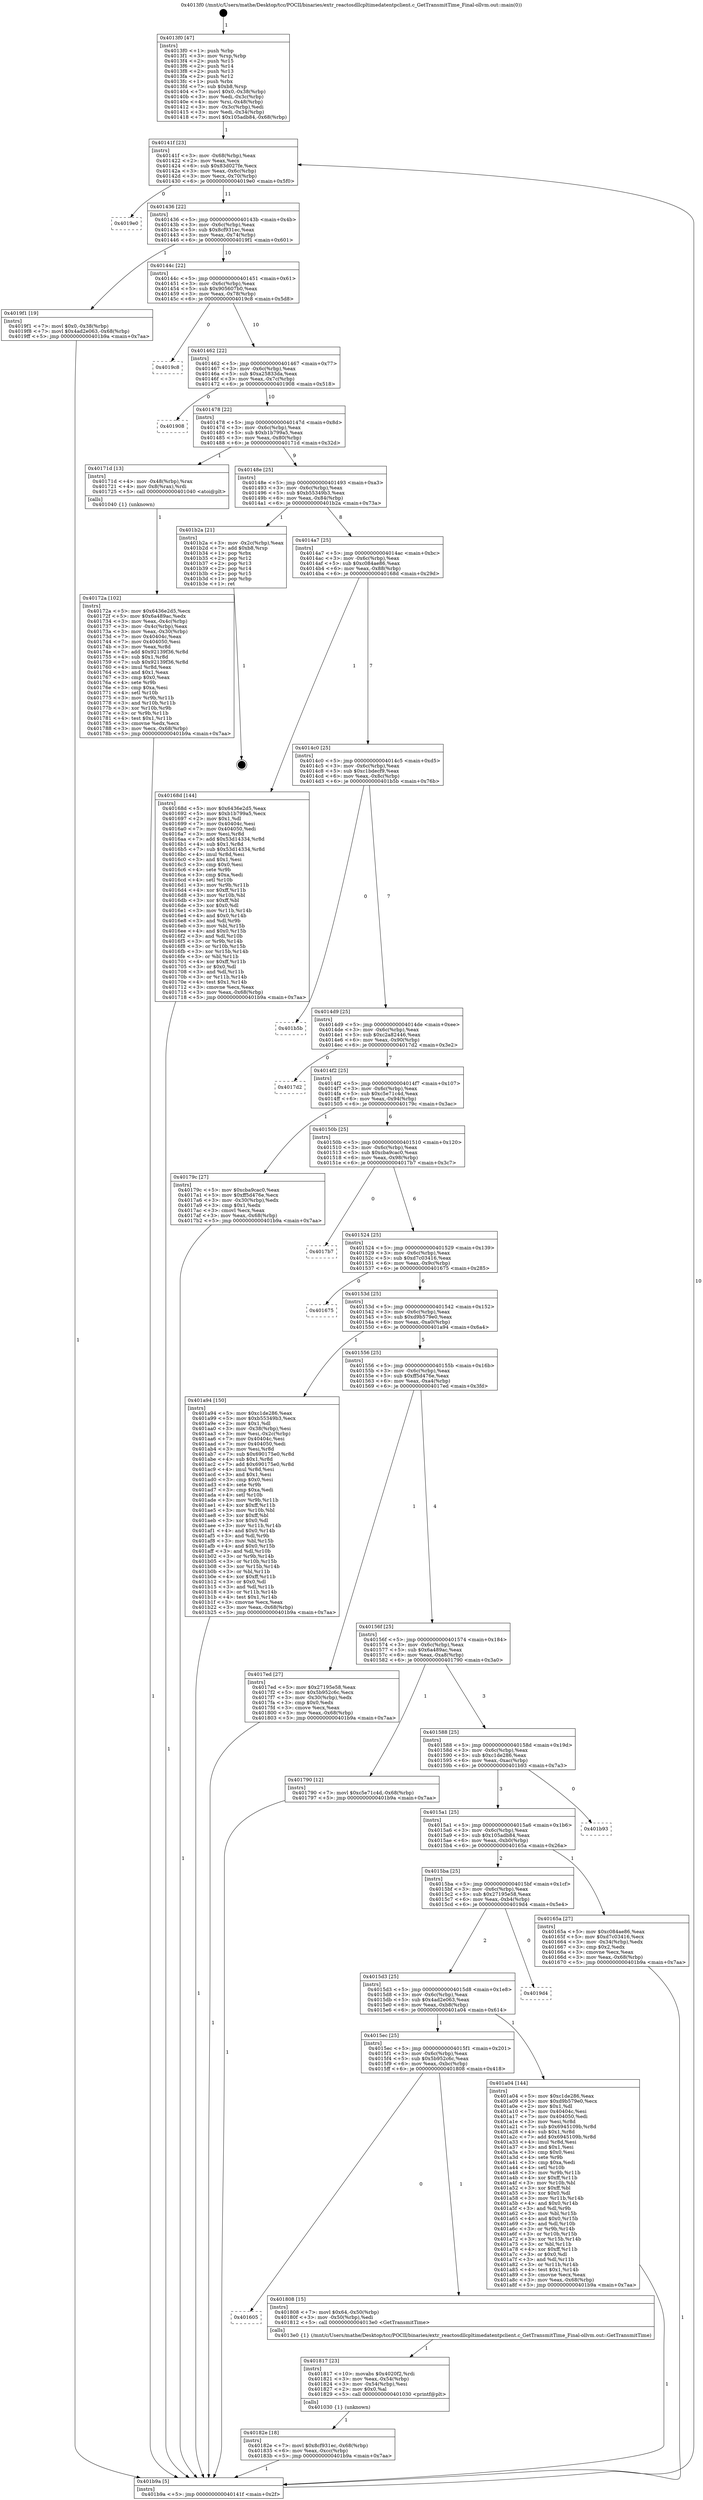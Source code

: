 digraph "0x4013f0" {
  label = "0x4013f0 (/mnt/c/Users/mathe/Desktop/tcc/POCII/binaries/extr_reactosdllcpltimedatentpclient.c_GetTransmitTime_Final-ollvm.out::main(0))"
  labelloc = "t"
  node[shape=record]

  Entry [label="",width=0.3,height=0.3,shape=circle,fillcolor=black,style=filled]
  "0x40141f" [label="{
     0x40141f [23]\l
     | [instrs]\l
     &nbsp;&nbsp;0x40141f \<+3\>: mov -0x68(%rbp),%eax\l
     &nbsp;&nbsp;0x401422 \<+2\>: mov %eax,%ecx\l
     &nbsp;&nbsp;0x401424 \<+6\>: sub $0x83d027fe,%ecx\l
     &nbsp;&nbsp;0x40142a \<+3\>: mov %eax,-0x6c(%rbp)\l
     &nbsp;&nbsp;0x40142d \<+3\>: mov %ecx,-0x70(%rbp)\l
     &nbsp;&nbsp;0x401430 \<+6\>: je 00000000004019e0 \<main+0x5f0\>\l
  }"]
  "0x4019e0" [label="{
     0x4019e0\l
  }", style=dashed]
  "0x401436" [label="{
     0x401436 [22]\l
     | [instrs]\l
     &nbsp;&nbsp;0x401436 \<+5\>: jmp 000000000040143b \<main+0x4b\>\l
     &nbsp;&nbsp;0x40143b \<+3\>: mov -0x6c(%rbp),%eax\l
     &nbsp;&nbsp;0x40143e \<+5\>: sub $0x8cf931ec,%eax\l
     &nbsp;&nbsp;0x401443 \<+3\>: mov %eax,-0x74(%rbp)\l
     &nbsp;&nbsp;0x401446 \<+6\>: je 00000000004019f1 \<main+0x601\>\l
  }"]
  Exit [label="",width=0.3,height=0.3,shape=circle,fillcolor=black,style=filled,peripheries=2]
  "0x4019f1" [label="{
     0x4019f1 [19]\l
     | [instrs]\l
     &nbsp;&nbsp;0x4019f1 \<+7\>: movl $0x0,-0x38(%rbp)\l
     &nbsp;&nbsp;0x4019f8 \<+7\>: movl $0x4ad2e063,-0x68(%rbp)\l
     &nbsp;&nbsp;0x4019ff \<+5\>: jmp 0000000000401b9a \<main+0x7aa\>\l
  }"]
  "0x40144c" [label="{
     0x40144c [22]\l
     | [instrs]\l
     &nbsp;&nbsp;0x40144c \<+5\>: jmp 0000000000401451 \<main+0x61\>\l
     &nbsp;&nbsp;0x401451 \<+3\>: mov -0x6c(%rbp),%eax\l
     &nbsp;&nbsp;0x401454 \<+5\>: sub $0x905607b0,%eax\l
     &nbsp;&nbsp;0x401459 \<+3\>: mov %eax,-0x78(%rbp)\l
     &nbsp;&nbsp;0x40145c \<+6\>: je 00000000004019c8 \<main+0x5d8\>\l
  }"]
  "0x40182e" [label="{
     0x40182e [18]\l
     | [instrs]\l
     &nbsp;&nbsp;0x40182e \<+7\>: movl $0x8cf931ec,-0x68(%rbp)\l
     &nbsp;&nbsp;0x401835 \<+6\>: mov %eax,-0xcc(%rbp)\l
     &nbsp;&nbsp;0x40183b \<+5\>: jmp 0000000000401b9a \<main+0x7aa\>\l
  }"]
  "0x4019c8" [label="{
     0x4019c8\l
  }", style=dashed]
  "0x401462" [label="{
     0x401462 [22]\l
     | [instrs]\l
     &nbsp;&nbsp;0x401462 \<+5\>: jmp 0000000000401467 \<main+0x77\>\l
     &nbsp;&nbsp;0x401467 \<+3\>: mov -0x6c(%rbp),%eax\l
     &nbsp;&nbsp;0x40146a \<+5\>: sub $0xa25833da,%eax\l
     &nbsp;&nbsp;0x40146f \<+3\>: mov %eax,-0x7c(%rbp)\l
     &nbsp;&nbsp;0x401472 \<+6\>: je 0000000000401908 \<main+0x518\>\l
  }"]
  "0x401817" [label="{
     0x401817 [23]\l
     | [instrs]\l
     &nbsp;&nbsp;0x401817 \<+10\>: movabs $0x4020f2,%rdi\l
     &nbsp;&nbsp;0x401821 \<+3\>: mov %eax,-0x54(%rbp)\l
     &nbsp;&nbsp;0x401824 \<+3\>: mov -0x54(%rbp),%esi\l
     &nbsp;&nbsp;0x401827 \<+2\>: mov $0x0,%al\l
     &nbsp;&nbsp;0x401829 \<+5\>: call 0000000000401030 \<printf@plt\>\l
     | [calls]\l
     &nbsp;&nbsp;0x401030 \{1\} (unknown)\l
  }"]
  "0x401908" [label="{
     0x401908\l
  }", style=dashed]
  "0x401478" [label="{
     0x401478 [22]\l
     | [instrs]\l
     &nbsp;&nbsp;0x401478 \<+5\>: jmp 000000000040147d \<main+0x8d\>\l
     &nbsp;&nbsp;0x40147d \<+3\>: mov -0x6c(%rbp),%eax\l
     &nbsp;&nbsp;0x401480 \<+5\>: sub $0xb1b799a5,%eax\l
     &nbsp;&nbsp;0x401485 \<+3\>: mov %eax,-0x80(%rbp)\l
     &nbsp;&nbsp;0x401488 \<+6\>: je 000000000040171d \<main+0x32d\>\l
  }"]
  "0x401605" [label="{
     0x401605\l
  }", style=dashed]
  "0x40171d" [label="{
     0x40171d [13]\l
     | [instrs]\l
     &nbsp;&nbsp;0x40171d \<+4\>: mov -0x48(%rbp),%rax\l
     &nbsp;&nbsp;0x401721 \<+4\>: mov 0x8(%rax),%rdi\l
     &nbsp;&nbsp;0x401725 \<+5\>: call 0000000000401040 \<atoi@plt\>\l
     | [calls]\l
     &nbsp;&nbsp;0x401040 \{1\} (unknown)\l
  }"]
  "0x40148e" [label="{
     0x40148e [25]\l
     | [instrs]\l
     &nbsp;&nbsp;0x40148e \<+5\>: jmp 0000000000401493 \<main+0xa3\>\l
     &nbsp;&nbsp;0x401493 \<+3\>: mov -0x6c(%rbp),%eax\l
     &nbsp;&nbsp;0x401496 \<+5\>: sub $0xb55349b3,%eax\l
     &nbsp;&nbsp;0x40149b \<+6\>: mov %eax,-0x84(%rbp)\l
     &nbsp;&nbsp;0x4014a1 \<+6\>: je 0000000000401b2a \<main+0x73a\>\l
  }"]
  "0x401808" [label="{
     0x401808 [15]\l
     | [instrs]\l
     &nbsp;&nbsp;0x401808 \<+7\>: movl $0x64,-0x50(%rbp)\l
     &nbsp;&nbsp;0x40180f \<+3\>: mov -0x50(%rbp),%edi\l
     &nbsp;&nbsp;0x401812 \<+5\>: call 00000000004013e0 \<GetTransmitTime\>\l
     | [calls]\l
     &nbsp;&nbsp;0x4013e0 \{1\} (/mnt/c/Users/mathe/Desktop/tcc/POCII/binaries/extr_reactosdllcpltimedatentpclient.c_GetTransmitTime_Final-ollvm.out::GetTransmitTime)\l
  }"]
  "0x401b2a" [label="{
     0x401b2a [21]\l
     | [instrs]\l
     &nbsp;&nbsp;0x401b2a \<+3\>: mov -0x2c(%rbp),%eax\l
     &nbsp;&nbsp;0x401b2d \<+7\>: add $0xb8,%rsp\l
     &nbsp;&nbsp;0x401b34 \<+1\>: pop %rbx\l
     &nbsp;&nbsp;0x401b35 \<+2\>: pop %r12\l
     &nbsp;&nbsp;0x401b37 \<+2\>: pop %r13\l
     &nbsp;&nbsp;0x401b39 \<+2\>: pop %r14\l
     &nbsp;&nbsp;0x401b3b \<+2\>: pop %r15\l
     &nbsp;&nbsp;0x401b3d \<+1\>: pop %rbp\l
     &nbsp;&nbsp;0x401b3e \<+1\>: ret\l
  }"]
  "0x4014a7" [label="{
     0x4014a7 [25]\l
     | [instrs]\l
     &nbsp;&nbsp;0x4014a7 \<+5\>: jmp 00000000004014ac \<main+0xbc\>\l
     &nbsp;&nbsp;0x4014ac \<+3\>: mov -0x6c(%rbp),%eax\l
     &nbsp;&nbsp;0x4014af \<+5\>: sub $0xc084ae86,%eax\l
     &nbsp;&nbsp;0x4014b4 \<+6\>: mov %eax,-0x88(%rbp)\l
     &nbsp;&nbsp;0x4014ba \<+6\>: je 000000000040168d \<main+0x29d\>\l
  }"]
  "0x4015ec" [label="{
     0x4015ec [25]\l
     | [instrs]\l
     &nbsp;&nbsp;0x4015ec \<+5\>: jmp 00000000004015f1 \<main+0x201\>\l
     &nbsp;&nbsp;0x4015f1 \<+3\>: mov -0x6c(%rbp),%eax\l
     &nbsp;&nbsp;0x4015f4 \<+5\>: sub $0x5b952c6c,%eax\l
     &nbsp;&nbsp;0x4015f9 \<+6\>: mov %eax,-0xbc(%rbp)\l
     &nbsp;&nbsp;0x4015ff \<+6\>: je 0000000000401808 \<main+0x418\>\l
  }"]
  "0x40168d" [label="{
     0x40168d [144]\l
     | [instrs]\l
     &nbsp;&nbsp;0x40168d \<+5\>: mov $0x6436e2d5,%eax\l
     &nbsp;&nbsp;0x401692 \<+5\>: mov $0xb1b799a5,%ecx\l
     &nbsp;&nbsp;0x401697 \<+2\>: mov $0x1,%dl\l
     &nbsp;&nbsp;0x401699 \<+7\>: mov 0x40404c,%esi\l
     &nbsp;&nbsp;0x4016a0 \<+7\>: mov 0x404050,%edi\l
     &nbsp;&nbsp;0x4016a7 \<+3\>: mov %esi,%r8d\l
     &nbsp;&nbsp;0x4016aa \<+7\>: add $0x53d14334,%r8d\l
     &nbsp;&nbsp;0x4016b1 \<+4\>: sub $0x1,%r8d\l
     &nbsp;&nbsp;0x4016b5 \<+7\>: sub $0x53d14334,%r8d\l
     &nbsp;&nbsp;0x4016bc \<+4\>: imul %r8d,%esi\l
     &nbsp;&nbsp;0x4016c0 \<+3\>: and $0x1,%esi\l
     &nbsp;&nbsp;0x4016c3 \<+3\>: cmp $0x0,%esi\l
     &nbsp;&nbsp;0x4016c6 \<+4\>: sete %r9b\l
     &nbsp;&nbsp;0x4016ca \<+3\>: cmp $0xa,%edi\l
     &nbsp;&nbsp;0x4016cd \<+4\>: setl %r10b\l
     &nbsp;&nbsp;0x4016d1 \<+3\>: mov %r9b,%r11b\l
     &nbsp;&nbsp;0x4016d4 \<+4\>: xor $0xff,%r11b\l
     &nbsp;&nbsp;0x4016d8 \<+3\>: mov %r10b,%bl\l
     &nbsp;&nbsp;0x4016db \<+3\>: xor $0xff,%bl\l
     &nbsp;&nbsp;0x4016de \<+3\>: xor $0x0,%dl\l
     &nbsp;&nbsp;0x4016e1 \<+3\>: mov %r11b,%r14b\l
     &nbsp;&nbsp;0x4016e4 \<+4\>: and $0x0,%r14b\l
     &nbsp;&nbsp;0x4016e8 \<+3\>: and %dl,%r9b\l
     &nbsp;&nbsp;0x4016eb \<+3\>: mov %bl,%r15b\l
     &nbsp;&nbsp;0x4016ee \<+4\>: and $0x0,%r15b\l
     &nbsp;&nbsp;0x4016f2 \<+3\>: and %dl,%r10b\l
     &nbsp;&nbsp;0x4016f5 \<+3\>: or %r9b,%r14b\l
     &nbsp;&nbsp;0x4016f8 \<+3\>: or %r10b,%r15b\l
     &nbsp;&nbsp;0x4016fb \<+3\>: xor %r15b,%r14b\l
     &nbsp;&nbsp;0x4016fe \<+3\>: or %bl,%r11b\l
     &nbsp;&nbsp;0x401701 \<+4\>: xor $0xff,%r11b\l
     &nbsp;&nbsp;0x401705 \<+3\>: or $0x0,%dl\l
     &nbsp;&nbsp;0x401708 \<+3\>: and %dl,%r11b\l
     &nbsp;&nbsp;0x40170b \<+3\>: or %r11b,%r14b\l
     &nbsp;&nbsp;0x40170e \<+4\>: test $0x1,%r14b\l
     &nbsp;&nbsp;0x401712 \<+3\>: cmovne %ecx,%eax\l
     &nbsp;&nbsp;0x401715 \<+3\>: mov %eax,-0x68(%rbp)\l
     &nbsp;&nbsp;0x401718 \<+5\>: jmp 0000000000401b9a \<main+0x7aa\>\l
  }"]
  "0x4014c0" [label="{
     0x4014c0 [25]\l
     | [instrs]\l
     &nbsp;&nbsp;0x4014c0 \<+5\>: jmp 00000000004014c5 \<main+0xd5\>\l
     &nbsp;&nbsp;0x4014c5 \<+3\>: mov -0x6c(%rbp),%eax\l
     &nbsp;&nbsp;0x4014c8 \<+5\>: sub $0xc1bdecf9,%eax\l
     &nbsp;&nbsp;0x4014cd \<+6\>: mov %eax,-0x8c(%rbp)\l
     &nbsp;&nbsp;0x4014d3 \<+6\>: je 0000000000401b5b \<main+0x76b\>\l
  }"]
  "0x401a04" [label="{
     0x401a04 [144]\l
     | [instrs]\l
     &nbsp;&nbsp;0x401a04 \<+5\>: mov $0xc1de286,%eax\l
     &nbsp;&nbsp;0x401a09 \<+5\>: mov $0xd9b579e0,%ecx\l
     &nbsp;&nbsp;0x401a0e \<+2\>: mov $0x1,%dl\l
     &nbsp;&nbsp;0x401a10 \<+7\>: mov 0x40404c,%esi\l
     &nbsp;&nbsp;0x401a17 \<+7\>: mov 0x404050,%edi\l
     &nbsp;&nbsp;0x401a1e \<+3\>: mov %esi,%r8d\l
     &nbsp;&nbsp;0x401a21 \<+7\>: sub $0x6945109b,%r8d\l
     &nbsp;&nbsp;0x401a28 \<+4\>: sub $0x1,%r8d\l
     &nbsp;&nbsp;0x401a2c \<+7\>: add $0x6945109b,%r8d\l
     &nbsp;&nbsp;0x401a33 \<+4\>: imul %r8d,%esi\l
     &nbsp;&nbsp;0x401a37 \<+3\>: and $0x1,%esi\l
     &nbsp;&nbsp;0x401a3a \<+3\>: cmp $0x0,%esi\l
     &nbsp;&nbsp;0x401a3d \<+4\>: sete %r9b\l
     &nbsp;&nbsp;0x401a41 \<+3\>: cmp $0xa,%edi\l
     &nbsp;&nbsp;0x401a44 \<+4\>: setl %r10b\l
     &nbsp;&nbsp;0x401a48 \<+3\>: mov %r9b,%r11b\l
     &nbsp;&nbsp;0x401a4b \<+4\>: xor $0xff,%r11b\l
     &nbsp;&nbsp;0x401a4f \<+3\>: mov %r10b,%bl\l
     &nbsp;&nbsp;0x401a52 \<+3\>: xor $0xff,%bl\l
     &nbsp;&nbsp;0x401a55 \<+3\>: xor $0x0,%dl\l
     &nbsp;&nbsp;0x401a58 \<+3\>: mov %r11b,%r14b\l
     &nbsp;&nbsp;0x401a5b \<+4\>: and $0x0,%r14b\l
     &nbsp;&nbsp;0x401a5f \<+3\>: and %dl,%r9b\l
     &nbsp;&nbsp;0x401a62 \<+3\>: mov %bl,%r15b\l
     &nbsp;&nbsp;0x401a65 \<+4\>: and $0x0,%r15b\l
     &nbsp;&nbsp;0x401a69 \<+3\>: and %dl,%r10b\l
     &nbsp;&nbsp;0x401a6c \<+3\>: or %r9b,%r14b\l
     &nbsp;&nbsp;0x401a6f \<+3\>: or %r10b,%r15b\l
     &nbsp;&nbsp;0x401a72 \<+3\>: xor %r15b,%r14b\l
     &nbsp;&nbsp;0x401a75 \<+3\>: or %bl,%r11b\l
     &nbsp;&nbsp;0x401a78 \<+4\>: xor $0xff,%r11b\l
     &nbsp;&nbsp;0x401a7c \<+3\>: or $0x0,%dl\l
     &nbsp;&nbsp;0x401a7f \<+3\>: and %dl,%r11b\l
     &nbsp;&nbsp;0x401a82 \<+3\>: or %r11b,%r14b\l
     &nbsp;&nbsp;0x401a85 \<+4\>: test $0x1,%r14b\l
     &nbsp;&nbsp;0x401a89 \<+3\>: cmovne %ecx,%eax\l
     &nbsp;&nbsp;0x401a8c \<+3\>: mov %eax,-0x68(%rbp)\l
     &nbsp;&nbsp;0x401a8f \<+5\>: jmp 0000000000401b9a \<main+0x7aa\>\l
  }"]
  "0x401b5b" [label="{
     0x401b5b\l
  }", style=dashed]
  "0x4014d9" [label="{
     0x4014d9 [25]\l
     | [instrs]\l
     &nbsp;&nbsp;0x4014d9 \<+5\>: jmp 00000000004014de \<main+0xee\>\l
     &nbsp;&nbsp;0x4014de \<+3\>: mov -0x6c(%rbp),%eax\l
     &nbsp;&nbsp;0x4014e1 \<+5\>: sub $0xc2a82446,%eax\l
     &nbsp;&nbsp;0x4014e6 \<+6\>: mov %eax,-0x90(%rbp)\l
     &nbsp;&nbsp;0x4014ec \<+6\>: je 00000000004017d2 \<main+0x3e2\>\l
  }"]
  "0x4015d3" [label="{
     0x4015d3 [25]\l
     | [instrs]\l
     &nbsp;&nbsp;0x4015d3 \<+5\>: jmp 00000000004015d8 \<main+0x1e8\>\l
     &nbsp;&nbsp;0x4015d8 \<+3\>: mov -0x6c(%rbp),%eax\l
     &nbsp;&nbsp;0x4015db \<+5\>: sub $0x4ad2e063,%eax\l
     &nbsp;&nbsp;0x4015e0 \<+6\>: mov %eax,-0xb8(%rbp)\l
     &nbsp;&nbsp;0x4015e6 \<+6\>: je 0000000000401a04 \<main+0x614\>\l
  }"]
  "0x4017d2" [label="{
     0x4017d2\l
  }", style=dashed]
  "0x4014f2" [label="{
     0x4014f2 [25]\l
     | [instrs]\l
     &nbsp;&nbsp;0x4014f2 \<+5\>: jmp 00000000004014f7 \<main+0x107\>\l
     &nbsp;&nbsp;0x4014f7 \<+3\>: mov -0x6c(%rbp),%eax\l
     &nbsp;&nbsp;0x4014fa \<+5\>: sub $0xc5e71c4d,%eax\l
     &nbsp;&nbsp;0x4014ff \<+6\>: mov %eax,-0x94(%rbp)\l
     &nbsp;&nbsp;0x401505 \<+6\>: je 000000000040179c \<main+0x3ac\>\l
  }"]
  "0x4019d4" [label="{
     0x4019d4\l
  }", style=dashed]
  "0x40179c" [label="{
     0x40179c [27]\l
     | [instrs]\l
     &nbsp;&nbsp;0x40179c \<+5\>: mov $0xcba9cac0,%eax\l
     &nbsp;&nbsp;0x4017a1 \<+5\>: mov $0xff5d476e,%ecx\l
     &nbsp;&nbsp;0x4017a6 \<+3\>: mov -0x30(%rbp),%edx\l
     &nbsp;&nbsp;0x4017a9 \<+3\>: cmp $0x1,%edx\l
     &nbsp;&nbsp;0x4017ac \<+3\>: cmovl %ecx,%eax\l
     &nbsp;&nbsp;0x4017af \<+3\>: mov %eax,-0x68(%rbp)\l
     &nbsp;&nbsp;0x4017b2 \<+5\>: jmp 0000000000401b9a \<main+0x7aa\>\l
  }"]
  "0x40150b" [label="{
     0x40150b [25]\l
     | [instrs]\l
     &nbsp;&nbsp;0x40150b \<+5\>: jmp 0000000000401510 \<main+0x120\>\l
     &nbsp;&nbsp;0x401510 \<+3\>: mov -0x6c(%rbp),%eax\l
     &nbsp;&nbsp;0x401513 \<+5\>: sub $0xcba9cac0,%eax\l
     &nbsp;&nbsp;0x401518 \<+6\>: mov %eax,-0x98(%rbp)\l
     &nbsp;&nbsp;0x40151e \<+6\>: je 00000000004017b7 \<main+0x3c7\>\l
  }"]
  "0x40172a" [label="{
     0x40172a [102]\l
     | [instrs]\l
     &nbsp;&nbsp;0x40172a \<+5\>: mov $0x6436e2d5,%ecx\l
     &nbsp;&nbsp;0x40172f \<+5\>: mov $0x6a489ac,%edx\l
     &nbsp;&nbsp;0x401734 \<+3\>: mov %eax,-0x4c(%rbp)\l
     &nbsp;&nbsp;0x401737 \<+3\>: mov -0x4c(%rbp),%eax\l
     &nbsp;&nbsp;0x40173a \<+3\>: mov %eax,-0x30(%rbp)\l
     &nbsp;&nbsp;0x40173d \<+7\>: mov 0x40404c,%eax\l
     &nbsp;&nbsp;0x401744 \<+7\>: mov 0x404050,%esi\l
     &nbsp;&nbsp;0x40174b \<+3\>: mov %eax,%r8d\l
     &nbsp;&nbsp;0x40174e \<+7\>: add $0x92139f36,%r8d\l
     &nbsp;&nbsp;0x401755 \<+4\>: sub $0x1,%r8d\l
     &nbsp;&nbsp;0x401759 \<+7\>: sub $0x92139f36,%r8d\l
     &nbsp;&nbsp;0x401760 \<+4\>: imul %r8d,%eax\l
     &nbsp;&nbsp;0x401764 \<+3\>: and $0x1,%eax\l
     &nbsp;&nbsp;0x401767 \<+3\>: cmp $0x0,%eax\l
     &nbsp;&nbsp;0x40176a \<+4\>: sete %r9b\l
     &nbsp;&nbsp;0x40176e \<+3\>: cmp $0xa,%esi\l
     &nbsp;&nbsp;0x401771 \<+4\>: setl %r10b\l
     &nbsp;&nbsp;0x401775 \<+3\>: mov %r9b,%r11b\l
     &nbsp;&nbsp;0x401778 \<+3\>: and %r10b,%r11b\l
     &nbsp;&nbsp;0x40177b \<+3\>: xor %r10b,%r9b\l
     &nbsp;&nbsp;0x40177e \<+3\>: or %r9b,%r11b\l
     &nbsp;&nbsp;0x401781 \<+4\>: test $0x1,%r11b\l
     &nbsp;&nbsp;0x401785 \<+3\>: cmovne %edx,%ecx\l
     &nbsp;&nbsp;0x401788 \<+3\>: mov %ecx,-0x68(%rbp)\l
     &nbsp;&nbsp;0x40178b \<+5\>: jmp 0000000000401b9a \<main+0x7aa\>\l
  }"]
  "0x4017b7" [label="{
     0x4017b7\l
  }", style=dashed]
  "0x401524" [label="{
     0x401524 [25]\l
     | [instrs]\l
     &nbsp;&nbsp;0x401524 \<+5\>: jmp 0000000000401529 \<main+0x139\>\l
     &nbsp;&nbsp;0x401529 \<+3\>: mov -0x6c(%rbp),%eax\l
     &nbsp;&nbsp;0x40152c \<+5\>: sub $0xd7c03416,%eax\l
     &nbsp;&nbsp;0x401531 \<+6\>: mov %eax,-0x9c(%rbp)\l
     &nbsp;&nbsp;0x401537 \<+6\>: je 0000000000401675 \<main+0x285\>\l
  }"]
  "0x4013f0" [label="{
     0x4013f0 [47]\l
     | [instrs]\l
     &nbsp;&nbsp;0x4013f0 \<+1\>: push %rbp\l
     &nbsp;&nbsp;0x4013f1 \<+3\>: mov %rsp,%rbp\l
     &nbsp;&nbsp;0x4013f4 \<+2\>: push %r15\l
     &nbsp;&nbsp;0x4013f6 \<+2\>: push %r14\l
     &nbsp;&nbsp;0x4013f8 \<+2\>: push %r13\l
     &nbsp;&nbsp;0x4013fa \<+2\>: push %r12\l
     &nbsp;&nbsp;0x4013fc \<+1\>: push %rbx\l
     &nbsp;&nbsp;0x4013fd \<+7\>: sub $0xb8,%rsp\l
     &nbsp;&nbsp;0x401404 \<+7\>: movl $0x0,-0x38(%rbp)\l
     &nbsp;&nbsp;0x40140b \<+3\>: mov %edi,-0x3c(%rbp)\l
     &nbsp;&nbsp;0x40140e \<+4\>: mov %rsi,-0x48(%rbp)\l
     &nbsp;&nbsp;0x401412 \<+3\>: mov -0x3c(%rbp),%edi\l
     &nbsp;&nbsp;0x401415 \<+3\>: mov %edi,-0x34(%rbp)\l
     &nbsp;&nbsp;0x401418 \<+7\>: movl $0x105adb84,-0x68(%rbp)\l
  }"]
  "0x401675" [label="{
     0x401675\l
  }", style=dashed]
  "0x40153d" [label="{
     0x40153d [25]\l
     | [instrs]\l
     &nbsp;&nbsp;0x40153d \<+5\>: jmp 0000000000401542 \<main+0x152\>\l
     &nbsp;&nbsp;0x401542 \<+3\>: mov -0x6c(%rbp),%eax\l
     &nbsp;&nbsp;0x401545 \<+5\>: sub $0xd9b579e0,%eax\l
     &nbsp;&nbsp;0x40154a \<+6\>: mov %eax,-0xa0(%rbp)\l
     &nbsp;&nbsp;0x401550 \<+6\>: je 0000000000401a94 \<main+0x6a4\>\l
  }"]
  "0x401b9a" [label="{
     0x401b9a [5]\l
     | [instrs]\l
     &nbsp;&nbsp;0x401b9a \<+5\>: jmp 000000000040141f \<main+0x2f\>\l
  }"]
  "0x401a94" [label="{
     0x401a94 [150]\l
     | [instrs]\l
     &nbsp;&nbsp;0x401a94 \<+5\>: mov $0xc1de286,%eax\l
     &nbsp;&nbsp;0x401a99 \<+5\>: mov $0xb55349b3,%ecx\l
     &nbsp;&nbsp;0x401a9e \<+2\>: mov $0x1,%dl\l
     &nbsp;&nbsp;0x401aa0 \<+3\>: mov -0x38(%rbp),%esi\l
     &nbsp;&nbsp;0x401aa3 \<+3\>: mov %esi,-0x2c(%rbp)\l
     &nbsp;&nbsp;0x401aa6 \<+7\>: mov 0x40404c,%esi\l
     &nbsp;&nbsp;0x401aad \<+7\>: mov 0x404050,%edi\l
     &nbsp;&nbsp;0x401ab4 \<+3\>: mov %esi,%r8d\l
     &nbsp;&nbsp;0x401ab7 \<+7\>: sub $0x690175e0,%r8d\l
     &nbsp;&nbsp;0x401abe \<+4\>: sub $0x1,%r8d\l
     &nbsp;&nbsp;0x401ac2 \<+7\>: add $0x690175e0,%r8d\l
     &nbsp;&nbsp;0x401ac9 \<+4\>: imul %r8d,%esi\l
     &nbsp;&nbsp;0x401acd \<+3\>: and $0x1,%esi\l
     &nbsp;&nbsp;0x401ad0 \<+3\>: cmp $0x0,%esi\l
     &nbsp;&nbsp;0x401ad3 \<+4\>: sete %r9b\l
     &nbsp;&nbsp;0x401ad7 \<+3\>: cmp $0xa,%edi\l
     &nbsp;&nbsp;0x401ada \<+4\>: setl %r10b\l
     &nbsp;&nbsp;0x401ade \<+3\>: mov %r9b,%r11b\l
     &nbsp;&nbsp;0x401ae1 \<+4\>: xor $0xff,%r11b\l
     &nbsp;&nbsp;0x401ae5 \<+3\>: mov %r10b,%bl\l
     &nbsp;&nbsp;0x401ae8 \<+3\>: xor $0xff,%bl\l
     &nbsp;&nbsp;0x401aeb \<+3\>: xor $0x0,%dl\l
     &nbsp;&nbsp;0x401aee \<+3\>: mov %r11b,%r14b\l
     &nbsp;&nbsp;0x401af1 \<+4\>: and $0x0,%r14b\l
     &nbsp;&nbsp;0x401af5 \<+3\>: and %dl,%r9b\l
     &nbsp;&nbsp;0x401af8 \<+3\>: mov %bl,%r15b\l
     &nbsp;&nbsp;0x401afb \<+4\>: and $0x0,%r15b\l
     &nbsp;&nbsp;0x401aff \<+3\>: and %dl,%r10b\l
     &nbsp;&nbsp;0x401b02 \<+3\>: or %r9b,%r14b\l
     &nbsp;&nbsp;0x401b05 \<+3\>: or %r10b,%r15b\l
     &nbsp;&nbsp;0x401b08 \<+3\>: xor %r15b,%r14b\l
     &nbsp;&nbsp;0x401b0b \<+3\>: or %bl,%r11b\l
     &nbsp;&nbsp;0x401b0e \<+4\>: xor $0xff,%r11b\l
     &nbsp;&nbsp;0x401b12 \<+3\>: or $0x0,%dl\l
     &nbsp;&nbsp;0x401b15 \<+3\>: and %dl,%r11b\l
     &nbsp;&nbsp;0x401b18 \<+3\>: or %r11b,%r14b\l
     &nbsp;&nbsp;0x401b1b \<+4\>: test $0x1,%r14b\l
     &nbsp;&nbsp;0x401b1f \<+3\>: cmovne %ecx,%eax\l
     &nbsp;&nbsp;0x401b22 \<+3\>: mov %eax,-0x68(%rbp)\l
     &nbsp;&nbsp;0x401b25 \<+5\>: jmp 0000000000401b9a \<main+0x7aa\>\l
  }"]
  "0x401556" [label="{
     0x401556 [25]\l
     | [instrs]\l
     &nbsp;&nbsp;0x401556 \<+5\>: jmp 000000000040155b \<main+0x16b\>\l
     &nbsp;&nbsp;0x40155b \<+3\>: mov -0x6c(%rbp),%eax\l
     &nbsp;&nbsp;0x40155e \<+5\>: sub $0xff5d476e,%eax\l
     &nbsp;&nbsp;0x401563 \<+6\>: mov %eax,-0xa4(%rbp)\l
     &nbsp;&nbsp;0x401569 \<+6\>: je 00000000004017ed \<main+0x3fd\>\l
  }"]
  "0x4015ba" [label="{
     0x4015ba [25]\l
     | [instrs]\l
     &nbsp;&nbsp;0x4015ba \<+5\>: jmp 00000000004015bf \<main+0x1cf\>\l
     &nbsp;&nbsp;0x4015bf \<+3\>: mov -0x6c(%rbp),%eax\l
     &nbsp;&nbsp;0x4015c2 \<+5\>: sub $0x27195e58,%eax\l
     &nbsp;&nbsp;0x4015c7 \<+6\>: mov %eax,-0xb4(%rbp)\l
     &nbsp;&nbsp;0x4015cd \<+6\>: je 00000000004019d4 \<main+0x5e4\>\l
  }"]
  "0x4017ed" [label="{
     0x4017ed [27]\l
     | [instrs]\l
     &nbsp;&nbsp;0x4017ed \<+5\>: mov $0x27195e58,%eax\l
     &nbsp;&nbsp;0x4017f2 \<+5\>: mov $0x5b952c6c,%ecx\l
     &nbsp;&nbsp;0x4017f7 \<+3\>: mov -0x30(%rbp),%edx\l
     &nbsp;&nbsp;0x4017fa \<+3\>: cmp $0x0,%edx\l
     &nbsp;&nbsp;0x4017fd \<+3\>: cmove %ecx,%eax\l
     &nbsp;&nbsp;0x401800 \<+3\>: mov %eax,-0x68(%rbp)\l
     &nbsp;&nbsp;0x401803 \<+5\>: jmp 0000000000401b9a \<main+0x7aa\>\l
  }"]
  "0x40156f" [label="{
     0x40156f [25]\l
     | [instrs]\l
     &nbsp;&nbsp;0x40156f \<+5\>: jmp 0000000000401574 \<main+0x184\>\l
     &nbsp;&nbsp;0x401574 \<+3\>: mov -0x6c(%rbp),%eax\l
     &nbsp;&nbsp;0x401577 \<+5\>: sub $0x6a489ac,%eax\l
     &nbsp;&nbsp;0x40157c \<+6\>: mov %eax,-0xa8(%rbp)\l
     &nbsp;&nbsp;0x401582 \<+6\>: je 0000000000401790 \<main+0x3a0\>\l
  }"]
  "0x40165a" [label="{
     0x40165a [27]\l
     | [instrs]\l
     &nbsp;&nbsp;0x40165a \<+5\>: mov $0xc084ae86,%eax\l
     &nbsp;&nbsp;0x40165f \<+5\>: mov $0xd7c03416,%ecx\l
     &nbsp;&nbsp;0x401664 \<+3\>: mov -0x34(%rbp),%edx\l
     &nbsp;&nbsp;0x401667 \<+3\>: cmp $0x2,%edx\l
     &nbsp;&nbsp;0x40166a \<+3\>: cmovne %ecx,%eax\l
     &nbsp;&nbsp;0x40166d \<+3\>: mov %eax,-0x68(%rbp)\l
     &nbsp;&nbsp;0x401670 \<+5\>: jmp 0000000000401b9a \<main+0x7aa\>\l
  }"]
  "0x401790" [label="{
     0x401790 [12]\l
     | [instrs]\l
     &nbsp;&nbsp;0x401790 \<+7\>: movl $0xc5e71c4d,-0x68(%rbp)\l
     &nbsp;&nbsp;0x401797 \<+5\>: jmp 0000000000401b9a \<main+0x7aa\>\l
  }"]
  "0x401588" [label="{
     0x401588 [25]\l
     | [instrs]\l
     &nbsp;&nbsp;0x401588 \<+5\>: jmp 000000000040158d \<main+0x19d\>\l
     &nbsp;&nbsp;0x40158d \<+3\>: mov -0x6c(%rbp),%eax\l
     &nbsp;&nbsp;0x401590 \<+5\>: sub $0xc1de286,%eax\l
     &nbsp;&nbsp;0x401595 \<+6\>: mov %eax,-0xac(%rbp)\l
     &nbsp;&nbsp;0x40159b \<+6\>: je 0000000000401b93 \<main+0x7a3\>\l
  }"]
  "0x4015a1" [label="{
     0x4015a1 [25]\l
     | [instrs]\l
     &nbsp;&nbsp;0x4015a1 \<+5\>: jmp 00000000004015a6 \<main+0x1b6\>\l
     &nbsp;&nbsp;0x4015a6 \<+3\>: mov -0x6c(%rbp),%eax\l
     &nbsp;&nbsp;0x4015a9 \<+5\>: sub $0x105adb84,%eax\l
     &nbsp;&nbsp;0x4015ae \<+6\>: mov %eax,-0xb0(%rbp)\l
     &nbsp;&nbsp;0x4015b4 \<+6\>: je 000000000040165a \<main+0x26a\>\l
  }"]
  "0x401b93" [label="{
     0x401b93\l
  }", style=dashed]
  Entry -> "0x4013f0" [label=" 1"]
  "0x40141f" -> "0x4019e0" [label=" 0"]
  "0x40141f" -> "0x401436" [label=" 11"]
  "0x401b2a" -> Exit [label=" 1"]
  "0x401436" -> "0x4019f1" [label=" 1"]
  "0x401436" -> "0x40144c" [label=" 10"]
  "0x401a94" -> "0x401b9a" [label=" 1"]
  "0x40144c" -> "0x4019c8" [label=" 0"]
  "0x40144c" -> "0x401462" [label=" 10"]
  "0x401a04" -> "0x401b9a" [label=" 1"]
  "0x401462" -> "0x401908" [label=" 0"]
  "0x401462" -> "0x401478" [label=" 10"]
  "0x4019f1" -> "0x401b9a" [label=" 1"]
  "0x401478" -> "0x40171d" [label=" 1"]
  "0x401478" -> "0x40148e" [label=" 9"]
  "0x40182e" -> "0x401b9a" [label=" 1"]
  "0x40148e" -> "0x401b2a" [label=" 1"]
  "0x40148e" -> "0x4014a7" [label=" 8"]
  "0x401817" -> "0x40182e" [label=" 1"]
  "0x4014a7" -> "0x40168d" [label=" 1"]
  "0x4014a7" -> "0x4014c0" [label=" 7"]
  "0x4015ec" -> "0x401605" [label=" 0"]
  "0x4014c0" -> "0x401b5b" [label=" 0"]
  "0x4014c0" -> "0x4014d9" [label=" 7"]
  "0x4015ec" -> "0x401808" [label=" 1"]
  "0x4014d9" -> "0x4017d2" [label=" 0"]
  "0x4014d9" -> "0x4014f2" [label=" 7"]
  "0x4015d3" -> "0x4015ec" [label=" 1"]
  "0x4014f2" -> "0x40179c" [label=" 1"]
  "0x4014f2" -> "0x40150b" [label=" 6"]
  "0x4015d3" -> "0x401a04" [label=" 1"]
  "0x40150b" -> "0x4017b7" [label=" 0"]
  "0x40150b" -> "0x401524" [label=" 6"]
  "0x4015ba" -> "0x4015d3" [label=" 2"]
  "0x401524" -> "0x401675" [label=" 0"]
  "0x401524" -> "0x40153d" [label=" 6"]
  "0x4015ba" -> "0x4019d4" [label=" 0"]
  "0x40153d" -> "0x401a94" [label=" 1"]
  "0x40153d" -> "0x401556" [label=" 5"]
  "0x401808" -> "0x401817" [label=" 1"]
  "0x401556" -> "0x4017ed" [label=" 1"]
  "0x401556" -> "0x40156f" [label=" 4"]
  "0x4017ed" -> "0x401b9a" [label=" 1"]
  "0x40156f" -> "0x401790" [label=" 1"]
  "0x40156f" -> "0x401588" [label=" 3"]
  "0x40179c" -> "0x401b9a" [label=" 1"]
  "0x401588" -> "0x401b93" [label=" 0"]
  "0x401588" -> "0x4015a1" [label=" 3"]
  "0x401790" -> "0x401b9a" [label=" 1"]
  "0x4015a1" -> "0x40165a" [label=" 1"]
  "0x4015a1" -> "0x4015ba" [label=" 2"]
  "0x40165a" -> "0x401b9a" [label=" 1"]
  "0x4013f0" -> "0x40141f" [label=" 1"]
  "0x401b9a" -> "0x40141f" [label=" 10"]
  "0x40168d" -> "0x401b9a" [label=" 1"]
  "0x40171d" -> "0x40172a" [label=" 1"]
  "0x40172a" -> "0x401b9a" [label=" 1"]
}
